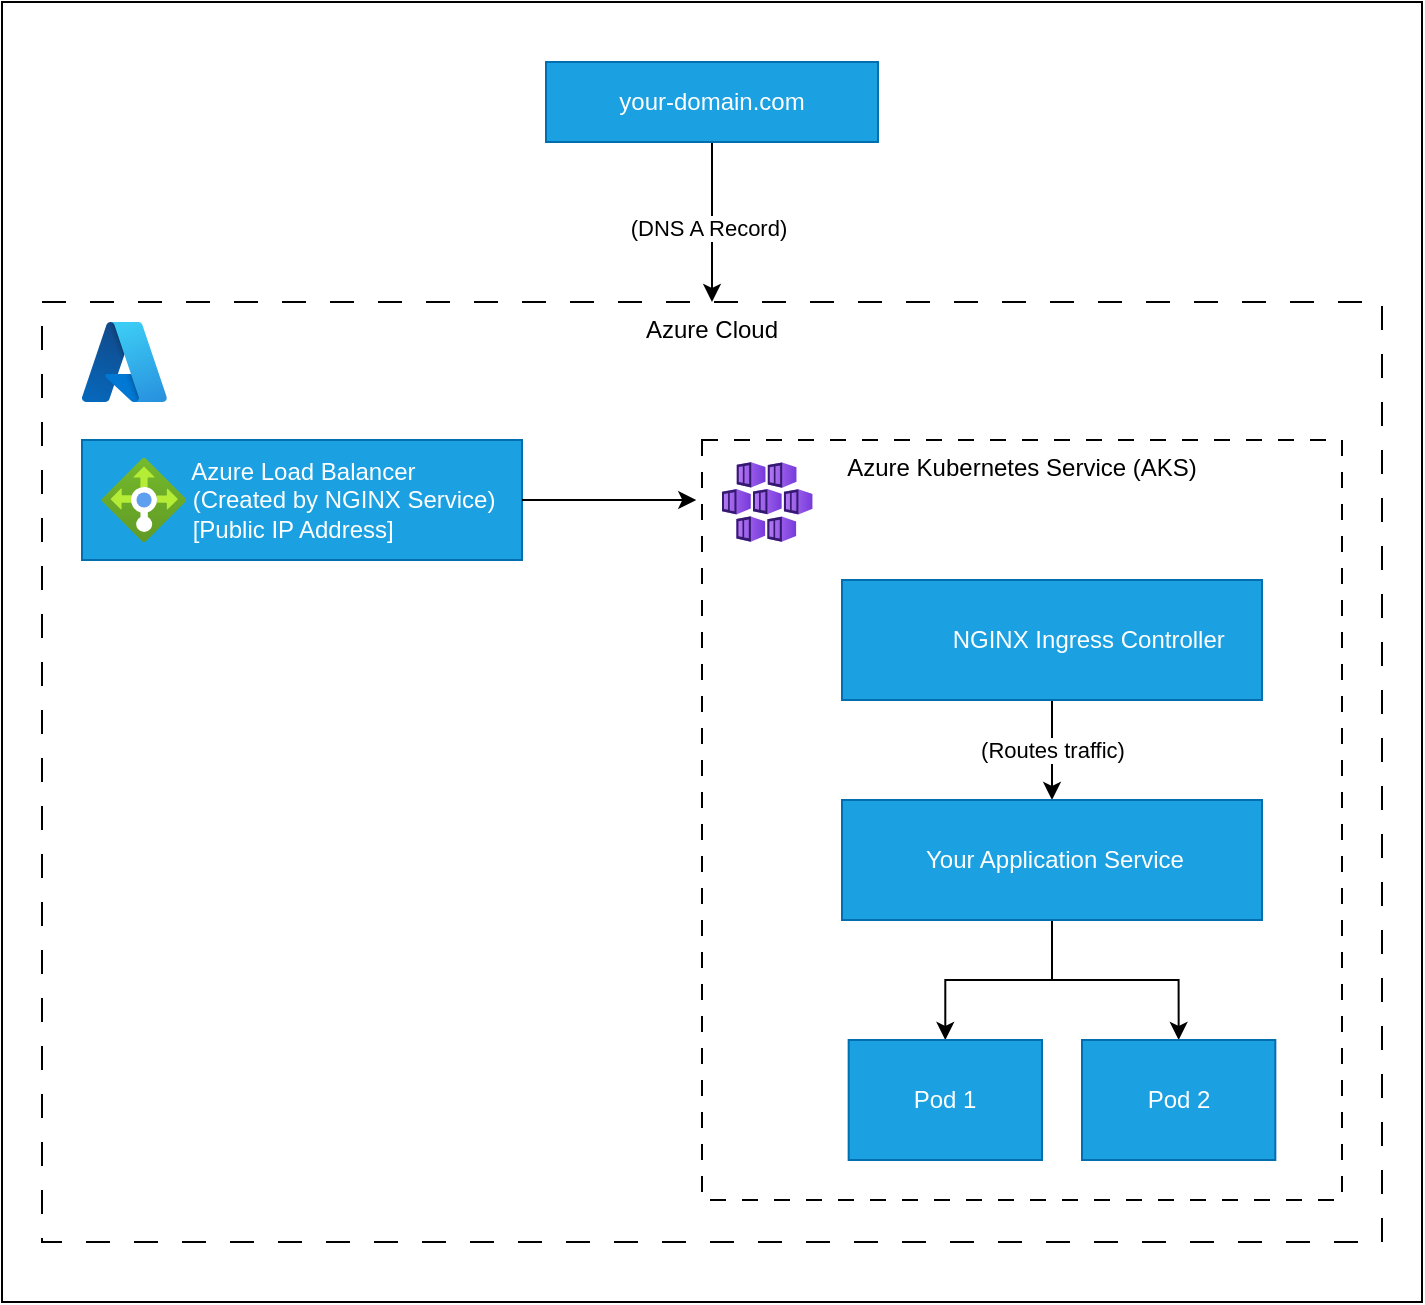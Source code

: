 <mxfile version="27.0.9">
  <diagram name="Page-1" id="9XXMnMdbN7ZuNj7auwHh">
    <mxGraphModel dx="1234" dy="795" grid="1" gridSize="10" guides="1" tooltips="1" connect="1" arrows="1" fold="1" page="1" pageScale="1" pageWidth="827" pageHeight="1169" math="0" shadow="0">
      <root>
        <mxCell id="0" />
        <mxCell id="1" parent="0" />
        <mxCell id="xGEfktg6d_XMOSN8fgy7-1" value="" style="rounded=0;whiteSpace=wrap;html=1;fillColor=none;" vertex="1" parent="1">
          <mxGeometry x="20" y="10" width="710" height="650" as="geometry" />
        </mxCell>
        <mxCell id="IR7TYOBT6rruLH-fmtr3-14" style="edgeStyle=orthogonalEdgeStyle;rounded=0;orthogonalLoop=1;jettySize=auto;html=1;entryX=0.5;entryY=0;entryDx=0;entryDy=0;" parent="1" source="IR7TYOBT6rruLH-fmtr3-1" target="IR7TYOBT6rruLH-fmtr3-4" edge="1">
          <mxGeometry relative="1" as="geometry" />
        </mxCell>
        <mxCell id="IR7TYOBT6rruLH-fmtr3-15" value="(&lt;span class=&quot;selected&quot;&gt;DNS A Record)&lt;/span&gt;" style="edgeLabel;html=1;align=center;verticalAlign=middle;resizable=0;points=[];" parent="IR7TYOBT6rruLH-fmtr3-14" vertex="1" connectable="0">
          <mxGeometry x="0.075" y="-2" relative="1" as="geometry">
            <mxPoint as="offset" />
          </mxGeometry>
        </mxCell>
        <mxCell id="IR7TYOBT6rruLH-fmtr3-1" value="&lt;span class=&quot;selected&quot;&gt;your-domain.com&lt;/span&gt;" style="rounded=0;whiteSpace=wrap;html=1;fillColor=#1ba1e2;fontColor=#ffffff;strokeColor=#006EAF;" parent="1" vertex="1">
          <mxGeometry x="292" y="40" width="166" height="40" as="geometry" />
        </mxCell>
        <mxCell id="IR7TYOBT6rruLH-fmtr3-2" value="" style="image;aspect=fixed;html=1;points=[];align=center;fontSize=12;image=img/lib/azure2/other/Azure_A.svg;" parent="1" vertex="1">
          <mxGeometry x="60" y="170" width="42.42" height="40" as="geometry" />
        </mxCell>
        <mxCell id="IR7TYOBT6rruLH-fmtr3-4" value="Azure Cloud" style="rounded=0;whiteSpace=wrap;html=1;fillColor=none;dashed=1;dashPattern=12 12;verticalAlign=top;" parent="1" vertex="1">
          <mxGeometry x="40" y="160" width="670" height="470" as="geometry" />
        </mxCell>
        <mxCell id="IR7TYOBT6rruLH-fmtr3-6" value="&lt;blockquote style=&quot;margin: 0 0 0 40px; border: none; padding: 0px;&quot;&gt;&lt;span class=&quot;selected&quot;&gt;&amp;nbsp; &amp;nbsp; Azure Load Balancer&lt;/span&gt;&lt;div&gt;&lt;span class=&quot;selected&quot;&gt;&lt;span class=&quot;selected&quot;&gt;&amp;nbsp; &amp;nbsp; (Created by NGINX Service)&lt;/span&gt;&lt;/span&gt;&lt;/div&gt;&lt;div style=&quot;&quot;&gt;&lt;span class=&quot;selected&quot;&gt;&lt;span class=&quot;selected&quot;&gt;&lt;span class=&quot;selected&quot;&gt;&amp;nbsp; &amp;nbsp; [Public IP Address]&amp;nbsp;&lt;/span&gt;&lt;/span&gt;&lt;/span&gt;&lt;/div&gt;&lt;/blockquote&gt;" style="rounded=0;whiteSpace=wrap;html=1;fillColor=#1ba1e2;fontColor=#ffffff;strokeColor=#006EAF;align=left;" parent="1" vertex="1">
          <mxGeometry x="60" y="229" width="220" height="60" as="geometry" />
        </mxCell>
        <mxCell id="IR7TYOBT6rruLH-fmtr3-5" value="" style="image;aspect=fixed;html=1;points=[];align=center;fontSize=12;image=img/lib/azure2/networking/Load_Balancers.svg;" parent="1" vertex="1">
          <mxGeometry x="70" y="238" width="42" height="42" as="geometry" />
        </mxCell>
        <mxCell id="IR7TYOBT6rruLH-fmtr3-7" value="&lt;span class=&quot;selected&quot;&gt;Azure Kubernetes Service (AKS)&lt;/span&gt;" style="rounded=0;whiteSpace=wrap;html=1;fillColor=none;dashed=1;dashPattern=8 8;verticalAlign=top;" parent="1" vertex="1">
          <mxGeometry x="370" y="229" width="320" height="380" as="geometry" />
        </mxCell>
        <mxCell id="IR7TYOBT6rruLH-fmtr3-8" value="" style="image;aspect=fixed;html=1;points=[];align=center;fontSize=12;image=img/lib/azure2/compute/Kubernetes_Services.svg;" parent="1" vertex="1">
          <mxGeometry x="380" y="240" width="45.33" height="40" as="geometry" />
        </mxCell>
        <mxCell id="IR7TYOBT6rruLH-fmtr3-16" value="&lt;span class=&quot;selected&quot;&gt;(Routes traffic)&lt;/span&gt;" style="edgeStyle=orthogonalEdgeStyle;rounded=0;orthogonalLoop=1;jettySize=auto;html=1;entryX=0.5;entryY=0;entryDx=0;entryDy=0;" parent="1" source="IR7TYOBT6rruLH-fmtr3-10" target="IR7TYOBT6rruLH-fmtr3-11" edge="1">
          <mxGeometry relative="1" as="geometry" />
        </mxCell>
        <mxCell id="IR7TYOBT6rruLH-fmtr3-10" value="&lt;blockquote style=&quot;margin: 0 0 0 40px; border: none; padding: 0px;&quot;&gt;&lt;font style=&quot;color: rgb(255, 255, 255);&quot;&gt;&amp;nbsp; &amp;nbsp;&amp;nbsp;&lt;span style=&quot;background-color: transparent;&quot;&gt;NGINX Ingress Controller&lt;/span&gt;&lt;/font&gt;&lt;/blockquote&gt;" style="rounded=0;whiteSpace=wrap;html=1;fillColor=#1ba1e2;fontColor=#ffffff;strokeColor=#006EAF;align=left;" parent="1" vertex="1">
          <mxGeometry x="440" y="299" width="210" height="60" as="geometry" />
        </mxCell>
        <mxCell id="IR7TYOBT6rruLH-fmtr3-9" value="" style="shape=image;verticalLabelPosition=bottom;labelBackgroundColor=default;verticalAlign=top;aspect=fixed;imageAspect=0;image=https://www.svgrepo.com/show/373924/nginx.svg;" parent="1" vertex="1">
          <mxGeometry x="443.33" y="308" width="42" height="42" as="geometry" />
        </mxCell>
        <mxCell id="IR7TYOBT6rruLH-fmtr3-17" style="edgeStyle=orthogonalEdgeStyle;rounded=0;orthogonalLoop=1;jettySize=auto;html=1;" parent="1" source="IR7TYOBT6rruLH-fmtr3-11" target="IR7TYOBT6rruLH-fmtr3-12" edge="1">
          <mxGeometry relative="1" as="geometry" />
        </mxCell>
        <mxCell id="IR7TYOBT6rruLH-fmtr3-18" style="edgeStyle=orthogonalEdgeStyle;rounded=0;orthogonalLoop=1;jettySize=auto;html=1;entryX=0.5;entryY=0;entryDx=0;entryDy=0;" parent="1" source="IR7TYOBT6rruLH-fmtr3-11" target="IR7TYOBT6rruLH-fmtr3-13" edge="1">
          <mxGeometry relative="1" as="geometry" />
        </mxCell>
        <mxCell id="IR7TYOBT6rruLH-fmtr3-11" value="&lt;blockquote style=&quot;margin: 0 0 0 40px; border: none; padding: 0px;&quot;&gt;&lt;span class=&quot;selected&quot;&gt;Your Application Service&lt;/span&gt;&lt;/blockquote&gt;" style="rounded=0;whiteSpace=wrap;html=1;fillColor=#1ba1e2;fontColor=#ffffff;strokeColor=#006EAF;align=left;" parent="1" vertex="1">
          <mxGeometry x="440.0" y="409" width="210" height="60" as="geometry" />
        </mxCell>
        <mxCell id="IR7TYOBT6rruLH-fmtr3-12" value="&lt;span class=&quot;selected&quot;&gt;Pod 1&lt;/span&gt;" style="rounded=0;whiteSpace=wrap;html=1;fillColor=#1ba1e2;fontColor=#ffffff;strokeColor=#006EAF;align=center;" parent="1" vertex="1">
          <mxGeometry x="443.33" y="529" width="96.67" height="60" as="geometry" />
        </mxCell>
        <mxCell id="IR7TYOBT6rruLH-fmtr3-13" value="&lt;span class=&quot;selected&quot;&gt;Pod 2&lt;/span&gt;" style="rounded=0;whiteSpace=wrap;html=1;fillColor=#1ba1e2;fontColor=#ffffff;strokeColor=#006EAF;align=center;" parent="1" vertex="1">
          <mxGeometry x="560" y="529" width="96.67" height="60" as="geometry" />
        </mxCell>
        <mxCell id="IR7TYOBT6rruLH-fmtr3-19" style="edgeStyle=orthogonalEdgeStyle;rounded=0;orthogonalLoop=1;jettySize=auto;html=1;entryX=-0.009;entryY=0.079;entryDx=0;entryDy=0;entryPerimeter=0;" parent="1" source="IR7TYOBT6rruLH-fmtr3-6" target="IR7TYOBT6rruLH-fmtr3-7" edge="1">
          <mxGeometry relative="1" as="geometry" />
        </mxCell>
      </root>
    </mxGraphModel>
  </diagram>
</mxfile>
